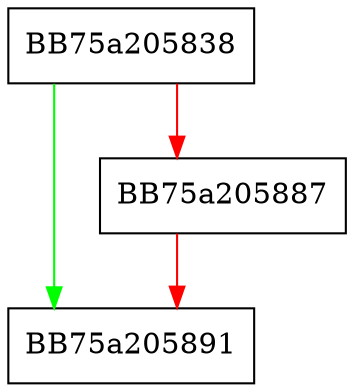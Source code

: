 digraph CAutoSetCurrentUser {
  node [shape="box"];
  graph [splines=ortho];
  BB75a205838 -> BB75a205891 [color="green"];
  BB75a205838 -> BB75a205887 [color="red"];
  BB75a205887 -> BB75a205891 [color="red"];
}